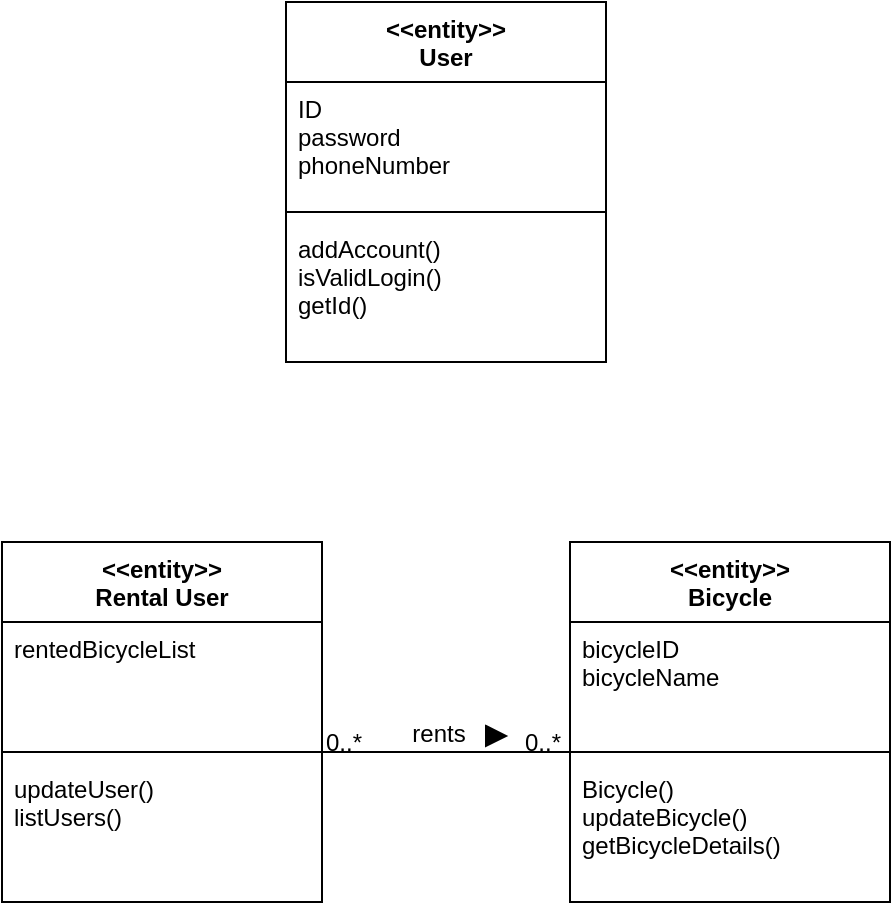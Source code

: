 <mxfile version="27.0.6" pages="2">
  <diagram id="C5RBs43oDa-KdzZeNtuy" name="entity">
    <mxGraphModel dx="940" dy="747" grid="1" gridSize="10" guides="1" tooltips="1" connect="1" arrows="1" fold="1" page="1" pageScale="1" pageWidth="827" pageHeight="1169" math="0" shadow="0">
      <root>
        <mxCell id="WIyWlLk6GJQsqaUBKTNV-0" />
        <mxCell id="WIyWlLk6GJQsqaUBKTNV-1" parent="WIyWlLk6GJQsqaUBKTNV-0" />
        <mxCell id="zkfFHV4jXpPFQw0GAbJ--0" value="&lt;&lt;entity&gt;&gt;&#xa;User" style="swimlane;fontStyle=1;align=center;verticalAlign=middle;childLayout=stackLayout;horizontal=1;startSize=40;horizontalStack=0;resizeParent=1;resizeLast=0;collapsible=1;marginBottom=0;rounded=0;shadow=0;strokeWidth=1;swimlaneLine=1;" parent="WIyWlLk6GJQsqaUBKTNV-1" vertex="1">
          <mxGeometry x="220" y="120" width="160" height="180" as="geometry">
            <mxRectangle x="220" y="120" width="160" height="26" as="alternateBounds" />
          </mxGeometry>
        </mxCell>
        <mxCell id="zkfFHV4jXpPFQw0GAbJ--1" value="ID&#xa;password&#xa;phoneNumber" style="text;align=left;verticalAlign=top;spacingLeft=4;spacingRight=4;overflow=hidden;rotatable=0;points=[[0,0.5],[1,0.5]];portConstraint=eastwest;" parent="zkfFHV4jXpPFQw0GAbJ--0" vertex="1">
          <mxGeometry y="40" width="160" height="60" as="geometry" />
        </mxCell>
        <mxCell id="zkfFHV4jXpPFQw0GAbJ--4" value="" style="line;html=1;strokeWidth=1;align=left;verticalAlign=middle;spacingTop=-1;spacingLeft=3;spacingRight=3;rotatable=0;labelPosition=right;points=[];portConstraint=eastwest;" parent="zkfFHV4jXpPFQw0GAbJ--0" vertex="1">
          <mxGeometry y="100" width="160" height="10" as="geometry" />
        </mxCell>
        <mxCell id="zkfFHV4jXpPFQw0GAbJ--5" value="addAccount()&#xa;isValidLogin()&#xa;getId()" style="text;align=left;verticalAlign=top;spacingLeft=4;spacingRight=4;overflow=hidden;rotatable=0;points=[[0,0.5],[1,0.5]];portConstraint=eastwest;" parent="zkfFHV4jXpPFQw0GAbJ--0" vertex="1">
          <mxGeometry y="110" width="160" height="70" as="geometry" />
        </mxCell>
        <mxCell id="zkfFHV4jXpPFQw0GAbJ--26" value="" style="endArrow=none;shadow=0;strokeWidth=1;rounded=0;curved=0;endFill=1;edgeStyle=elbowEdgeStyle;elbow=vertical;startFill=0;" parent="WIyWlLk6GJQsqaUBKTNV-1" edge="1">
          <mxGeometry x="0.5" y="41" relative="1" as="geometry">
            <mxPoint x="238.0" y="495" as="sourcePoint" />
            <mxPoint x="366" y="495" as="targetPoint" />
            <mxPoint x="-40" y="32" as="offset" />
          </mxGeometry>
        </mxCell>
        <mxCell id="zkfFHV4jXpPFQw0GAbJ--27" value="0..*" style="resizable=0;align=left;verticalAlign=bottom;labelBackgroundColor=none;fontSize=12;" parent="zkfFHV4jXpPFQw0GAbJ--26" connectable="0" vertex="1">
          <mxGeometry x="-1" relative="1" as="geometry">
            <mxPoint y="4" as="offset" />
          </mxGeometry>
        </mxCell>
        <mxCell id="zkfFHV4jXpPFQw0GAbJ--28" value="0..*" style="resizable=0;align=right;verticalAlign=bottom;labelBackgroundColor=none;fontSize=12;" parent="zkfFHV4jXpPFQw0GAbJ--26" connectable="0" vertex="1">
          <mxGeometry x="1" relative="1" as="geometry">
            <mxPoint x="-7" y="4" as="offset" />
          </mxGeometry>
        </mxCell>
        <mxCell id="zkfFHV4jXpPFQw0GAbJ--29" value="rents" style="text;html=1;resizable=0;points=[];;align=center;verticalAlign=middle;labelBackgroundColor=none;rounded=0;shadow=0;strokeWidth=1;fontSize=12;" parent="zkfFHV4jXpPFQw0GAbJ--26" vertex="1" connectable="0">
          <mxGeometry x="0.5" y="49" relative="1" as="geometry">
            <mxPoint x="-38" y="40" as="offset" />
          </mxGeometry>
        </mxCell>
        <mxCell id="eJEOHOmhZw0GWHuf_ezo-0" value="&lt;&lt;entity&gt;&gt;&#xa;Bicycle" style="swimlane;fontStyle=1;align=center;verticalAlign=middle;childLayout=stackLayout;horizontal=1;startSize=40;horizontalStack=0;resizeParent=1;resizeLast=0;collapsible=1;marginBottom=0;rounded=0;shadow=0;strokeWidth=1;swimlaneLine=1;" vertex="1" parent="WIyWlLk6GJQsqaUBKTNV-1">
          <mxGeometry x="362" y="390" width="160" height="180" as="geometry">
            <mxRectangle x="220" y="120" width="160" height="26" as="alternateBounds" />
          </mxGeometry>
        </mxCell>
        <mxCell id="eJEOHOmhZw0GWHuf_ezo-1" value="bicycleID&#xa;bicycleName&#xa;" style="text;align=left;verticalAlign=top;spacingLeft=4;spacingRight=4;overflow=hidden;rotatable=0;points=[[0,0.5],[1,0.5]];portConstraint=eastwest;" vertex="1" parent="eJEOHOmhZw0GWHuf_ezo-0">
          <mxGeometry y="40" width="160" height="60" as="geometry" />
        </mxCell>
        <mxCell id="eJEOHOmhZw0GWHuf_ezo-2" value="" style="line;html=1;strokeWidth=1;align=left;verticalAlign=middle;spacingTop=-1;spacingLeft=3;spacingRight=3;rotatable=0;labelPosition=right;points=[];portConstraint=eastwest;" vertex="1" parent="eJEOHOmhZw0GWHuf_ezo-0">
          <mxGeometry y="100" width="160" height="10" as="geometry" />
        </mxCell>
        <mxCell id="eJEOHOmhZw0GWHuf_ezo-3" value="Bicycle()&#xa;updateBicycle()&#xa;getBicycleDetails()" style="text;align=left;verticalAlign=top;spacingLeft=4;spacingRight=4;overflow=hidden;rotatable=0;points=[[0,0.5],[1,0.5]];portConstraint=eastwest;" vertex="1" parent="eJEOHOmhZw0GWHuf_ezo-0">
          <mxGeometry y="110" width="160" height="64" as="geometry" />
        </mxCell>
        <mxCell id="eJEOHOmhZw0GWHuf_ezo-9" value="&lt;&lt;entity&gt;&gt;&#xa;Rental User" style="swimlane;fontStyle=1;align=center;verticalAlign=middle;childLayout=stackLayout;horizontal=1;startSize=40;horizontalStack=0;resizeParent=1;resizeLast=0;collapsible=1;marginBottom=0;rounded=0;shadow=0;strokeWidth=1;swimlaneLine=1;" vertex="1" parent="WIyWlLk6GJQsqaUBKTNV-1">
          <mxGeometry x="78" y="390" width="160" height="180" as="geometry">
            <mxRectangle x="220" y="120" width="160" height="26" as="alternateBounds" />
          </mxGeometry>
        </mxCell>
        <mxCell id="eJEOHOmhZw0GWHuf_ezo-10" value="rentedBicycleList" style="text;align=left;verticalAlign=top;spacingLeft=4;spacingRight=4;overflow=hidden;rotatable=0;points=[[0,0.5],[1,0.5]];portConstraint=eastwest;" vertex="1" parent="eJEOHOmhZw0GWHuf_ezo-9">
          <mxGeometry y="40" width="160" height="60" as="geometry" />
        </mxCell>
        <mxCell id="eJEOHOmhZw0GWHuf_ezo-11" value="" style="line;html=1;strokeWidth=1;align=left;verticalAlign=middle;spacingTop=-1;spacingLeft=3;spacingRight=3;rotatable=0;labelPosition=right;points=[];portConstraint=eastwest;" vertex="1" parent="eJEOHOmhZw0GWHuf_ezo-9">
          <mxGeometry y="100" width="160" height="10" as="geometry" />
        </mxCell>
        <mxCell id="eJEOHOmhZw0GWHuf_ezo-12" value="updateUser()&#xa;listUsers()" style="text;align=left;verticalAlign=top;spacingLeft=4;spacingRight=4;overflow=hidden;rotatable=0;points=[[0,0.5],[1,0.5]];portConstraint=eastwest;" vertex="1" parent="eJEOHOmhZw0GWHuf_ezo-9">
          <mxGeometry y="110" width="160" height="64" as="geometry" />
        </mxCell>
        <mxCell id="eJEOHOmhZw0GWHuf_ezo-20" value="" style="triangle;whiteSpace=wrap;html=1;labelBackgroundColor=#000000;fontColor=#000000;labelBorderColor=none;textShadow=0;fillColor=#000000;" vertex="1" parent="WIyWlLk6GJQsqaUBKTNV-1">
          <mxGeometry x="320" y="482" width="10" height="10" as="geometry" />
        </mxCell>
      </root>
    </mxGraphModel>
  </diagram>
  <diagram id="1L6Z_a9Ht2Otw7C-oeng" name="페이지-2">
    <mxGraphModel dx="564" dy="448" grid="1" gridSize="10" guides="1" tooltips="1" connect="1" arrows="1" fold="1" page="1" pageScale="1" pageWidth="827" pageHeight="1169" math="0" shadow="0">
      <root>
        <mxCell id="0" />
        <mxCell id="1" parent="0" />
        <mxCell id="iZYlCbbGQmCyfS-lcS2z-1" value="&amp;lt;&amp;lt;boundary&amp;gt;&amp;gt;&lt;div&gt;SignInUI&lt;/div&gt;" style="swimlane;fontStyle=1;align=center;verticalAlign=top;childLayout=stackLayout;horizontal=1;startSize=40;horizontalStack=0;resizeParent=1;resizeParentMax=0;resizeLast=0;collapsible=1;marginBottom=0;whiteSpace=wrap;html=1;" vertex="1" parent="1">
          <mxGeometry x="30" y="30" width="140" height="90" as="geometry" />
        </mxCell>
        <mxCell id="iZYlCbbGQmCyfS-lcS2z-3" value="" style="line;strokeWidth=1;fillColor=none;align=left;verticalAlign=middle;spacingTop=-1;spacingLeft=3;spacingRight=3;rotatable=0;labelPosition=right;points=[];portConstraint=eastwest;strokeColor=inherit;" vertex="1" parent="iZYlCbbGQmCyfS-lcS2z-1">
          <mxGeometry y="40" width="140" height="8" as="geometry" />
        </mxCell>
        <mxCell id="iZYlCbbGQmCyfS-lcS2z-4" value="startInterface()&lt;div&gt;insertInfo()&lt;/div&gt;" style="text;strokeColor=none;fillColor=none;align=left;verticalAlign=top;spacingLeft=4;spacingRight=4;overflow=hidden;rotatable=0;points=[[0,0.5],[1,0.5]];portConstraint=eastwest;whiteSpace=wrap;html=1;" vertex="1" parent="iZYlCbbGQmCyfS-lcS2z-1">
          <mxGeometry y="48" width="140" height="42" as="geometry" />
        </mxCell>
        <mxCell id="iZYlCbbGQmCyfS-lcS2z-5" value="&amp;lt;&amp;lt;control&amp;gt;&amp;gt;&lt;div&gt;SignIn&lt;/div&gt;" style="swimlane;fontStyle=1;align=center;verticalAlign=top;childLayout=stackLayout;horizontal=1;startSize=40;horizontalStack=0;resizeParent=1;resizeParentMax=0;resizeLast=0;collapsible=1;marginBottom=0;whiteSpace=wrap;html=1;" vertex="1" parent="1">
          <mxGeometry x="30" y="130" width="140" height="90" as="geometry" />
        </mxCell>
        <mxCell id="iZYlCbbGQmCyfS-lcS2z-6" value="" style="line;strokeWidth=1;fillColor=none;align=left;verticalAlign=middle;spacingTop=-1;spacingLeft=3;spacingRight=3;rotatable=0;labelPosition=right;points=[];portConstraint=eastwest;strokeColor=inherit;" vertex="1" parent="iZYlCbbGQmCyfS-lcS2z-5">
          <mxGeometry y="40" width="140" height="8" as="geometry" />
        </mxCell>
        <mxCell id="iZYlCbbGQmCyfS-lcS2z-7" value="signIn()" style="text;strokeColor=none;fillColor=none;align=left;verticalAlign=top;spacingLeft=4;spacingRight=4;overflow=hidden;rotatable=0;points=[[0,0.5],[1,0.5]];portConstraint=eastwest;whiteSpace=wrap;html=1;" vertex="1" parent="iZYlCbbGQmCyfS-lcS2z-5">
          <mxGeometry y="48" width="140" height="42" as="geometry" />
        </mxCell>
        <mxCell id="Avh7D5PiclaUAekQ9QoR-1" value="&amp;lt;&amp;lt;boundary&amp;gt;&amp;gt;&lt;div&gt;LoginUI&lt;/div&gt;" style="swimlane;fontStyle=1;align=center;verticalAlign=top;childLayout=stackLayout;horizontal=1;startSize=40;horizontalStack=0;resizeParent=1;resizeParentMax=0;resizeLast=0;collapsible=1;marginBottom=0;whiteSpace=wrap;html=1;" vertex="1" parent="1">
          <mxGeometry x="180" y="30" width="140" height="90" as="geometry" />
        </mxCell>
        <mxCell id="Avh7D5PiclaUAekQ9QoR-2" value="" style="line;strokeWidth=1;fillColor=none;align=left;verticalAlign=middle;spacingTop=-1;spacingLeft=3;spacingRight=3;rotatable=0;labelPosition=right;points=[];portConstraint=eastwest;strokeColor=inherit;" vertex="1" parent="Avh7D5PiclaUAekQ9QoR-1">
          <mxGeometry y="40" width="140" height="8" as="geometry" />
        </mxCell>
        <mxCell id="Avh7D5PiclaUAekQ9QoR-3" value="startInterface()&lt;div&gt;insertInfo()&lt;/div&gt;" style="text;strokeColor=none;fillColor=none;align=left;verticalAlign=top;spacingLeft=4;spacingRight=4;overflow=hidden;rotatable=0;points=[[0,0.5],[1,0.5]];portConstraint=eastwest;whiteSpace=wrap;html=1;" vertex="1" parent="Avh7D5PiclaUAekQ9QoR-1">
          <mxGeometry y="48" width="140" height="42" as="geometry" />
        </mxCell>
        <mxCell id="Avh7D5PiclaUAekQ9QoR-4" value="&amp;lt;&amp;lt;control&amp;gt;&amp;gt;&lt;div&gt;Login&lt;/div&gt;" style="swimlane;fontStyle=1;align=center;verticalAlign=top;childLayout=stackLayout;horizontal=1;startSize=40;horizontalStack=0;resizeParent=1;resizeParentMax=0;resizeLast=0;collapsible=1;marginBottom=0;whiteSpace=wrap;html=1;" vertex="1" parent="1">
          <mxGeometry x="180" y="130" width="140" height="90" as="geometry" />
        </mxCell>
        <mxCell id="Avh7D5PiclaUAekQ9QoR-5" value="" style="line;strokeWidth=1;fillColor=none;align=left;verticalAlign=middle;spacingTop=-1;spacingLeft=3;spacingRight=3;rotatable=0;labelPosition=right;points=[];portConstraint=eastwest;strokeColor=inherit;" vertex="1" parent="Avh7D5PiclaUAekQ9QoR-4">
          <mxGeometry y="40" width="140" height="8" as="geometry" />
        </mxCell>
        <mxCell id="Avh7D5PiclaUAekQ9QoR-6" value="login()" style="text;strokeColor=none;fillColor=none;align=left;verticalAlign=top;spacingLeft=4;spacingRight=4;overflow=hidden;rotatable=0;points=[[0,0.5],[1,0.5]];portConstraint=eastwest;whiteSpace=wrap;html=1;" vertex="1" parent="Avh7D5PiclaUAekQ9QoR-4">
          <mxGeometry y="48" width="140" height="42" as="geometry" />
        </mxCell>
        <mxCell id="eBX796nyfltBrwidPIKb-1" value="&amp;lt;&amp;lt;boundary&amp;gt;&amp;gt;&lt;div&gt;LogoutUI&lt;/div&gt;" style="swimlane;fontStyle=1;align=center;verticalAlign=top;childLayout=stackLayout;horizontal=1;startSize=40;horizontalStack=0;resizeParent=1;resizeParentMax=0;resizeLast=0;collapsible=1;marginBottom=0;whiteSpace=wrap;html=1;" vertex="1" parent="1">
          <mxGeometry x="330" y="30" width="140" height="90" as="geometry" />
        </mxCell>
        <mxCell id="eBX796nyfltBrwidPIKb-2" value="" style="line;strokeWidth=1;fillColor=none;align=left;verticalAlign=middle;spacingTop=-1;spacingLeft=3;spacingRight=3;rotatable=0;labelPosition=right;points=[];portConstraint=eastwest;strokeColor=inherit;" vertex="1" parent="eBX796nyfltBrwidPIKb-1">
          <mxGeometry y="40" width="140" height="8" as="geometry" />
        </mxCell>
        <mxCell id="eBX796nyfltBrwidPIKb-3" value="startInterface()&lt;div&gt;selectLogout()&lt;/div&gt;" style="text;strokeColor=none;fillColor=none;align=left;verticalAlign=top;spacingLeft=4;spacingRight=4;overflow=hidden;rotatable=0;points=[[0,0.5],[1,0.5]];portConstraint=eastwest;whiteSpace=wrap;html=1;" vertex="1" parent="eBX796nyfltBrwidPIKb-1">
          <mxGeometry y="48" width="140" height="42" as="geometry" />
        </mxCell>
        <mxCell id="eBX796nyfltBrwidPIKb-4" value="&amp;lt;&amp;lt;control&amp;gt;&amp;gt;&lt;div&gt;Logout&lt;/div&gt;" style="swimlane;fontStyle=1;align=center;verticalAlign=top;childLayout=stackLayout;horizontal=1;startSize=40;horizontalStack=0;resizeParent=1;resizeParentMax=0;resizeLast=0;collapsible=1;marginBottom=0;whiteSpace=wrap;html=1;" vertex="1" parent="1">
          <mxGeometry x="330" y="130" width="140" height="90" as="geometry" />
        </mxCell>
        <mxCell id="eBX796nyfltBrwidPIKb-5" value="" style="line;strokeWidth=1;fillColor=none;align=left;verticalAlign=middle;spacingTop=-1;spacingLeft=3;spacingRight=3;rotatable=0;labelPosition=right;points=[];portConstraint=eastwest;strokeColor=inherit;" vertex="1" parent="eBX796nyfltBrwidPIKb-4">
          <mxGeometry y="40" width="140" height="8" as="geometry" />
        </mxCell>
        <mxCell id="eBX796nyfltBrwidPIKb-6" value="logout()" style="text;strokeColor=none;fillColor=none;align=left;verticalAlign=top;spacingLeft=4;spacingRight=4;overflow=hidden;rotatable=0;points=[[0,0.5],[1,0.5]];portConstraint=eastwest;whiteSpace=wrap;html=1;" vertex="1" parent="eBX796nyfltBrwidPIKb-4">
          <mxGeometry y="48" width="140" height="42" as="geometry" />
        </mxCell>
        <mxCell id="vk9QtpDxhaXhyXYiGTiw-1" value="&amp;lt;&amp;lt;boundary&amp;gt;&amp;gt;&lt;div&gt;AddBicycleUI&lt;/div&gt;" style="swimlane;fontStyle=1;align=center;verticalAlign=top;childLayout=stackLayout;horizontal=1;startSize=40;horizontalStack=0;resizeParent=1;resizeParentMax=0;resizeLast=0;collapsible=1;marginBottom=0;whiteSpace=wrap;html=1;" vertex="1" parent="1">
          <mxGeometry x="30" y="250" width="140" height="90" as="geometry" />
        </mxCell>
        <mxCell id="vk9QtpDxhaXhyXYiGTiw-2" value="" style="line;strokeWidth=1;fillColor=none;align=left;verticalAlign=middle;spacingTop=-1;spacingLeft=3;spacingRight=3;rotatable=0;labelPosition=right;points=[];portConstraint=eastwest;strokeColor=inherit;" vertex="1" parent="vk9QtpDxhaXhyXYiGTiw-1">
          <mxGeometry y="40" width="140" height="8" as="geometry" />
        </mxCell>
        <mxCell id="vk9QtpDxhaXhyXYiGTiw-3" value="startInterface()&lt;div&gt;insertBicycleInfo()&lt;/div&gt;" style="text;strokeColor=none;fillColor=none;align=left;verticalAlign=top;spacingLeft=4;spacingRight=4;overflow=hidden;rotatable=0;points=[[0,0.5],[1,0.5]];portConstraint=eastwest;whiteSpace=wrap;html=1;" vertex="1" parent="vk9QtpDxhaXhyXYiGTiw-1">
          <mxGeometry y="48" width="140" height="42" as="geometry" />
        </mxCell>
        <mxCell id="vk9QtpDxhaXhyXYiGTiw-4" value="&amp;lt;&amp;lt;control&amp;gt;&amp;gt;&lt;div&gt;AddBicycle&lt;/div&gt;" style="swimlane;fontStyle=1;align=center;verticalAlign=top;childLayout=stackLayout;horizontal=1;startSize=40;horizontalStack=0;resizeParent=1;resizeParentMax=0;resizeLast=0;collapsible=1;marginBottom=0;whiteSpace=wrap;html=1;" vertex="1" parent="1">
          <mxGeometry x="30" y="350" width="140" height="90" as="geometry" />
        </mxCell>
        <mxCell id="vk9QtpDxhaXhyXYiGTiw-5" value="" style="line;strokeWidth=1;fillColor=none;align=left;verticalAlign=middle;spacingTop=-1;spacingLeft=3;spacingRight=3;rotatable=0;labelPosition=right;points=[];portConstraint=eastwest;strokeColor=inherit;" vertex="1" parent="vk9QtpDxhaXhyXYiGTiw-4">
          <mxGeometry y="40" width="140" height="8" as="geometry" />
        </mxCell>
        <mxCell id="vk9QtpDxhaXhyXYiGTiw-6" value="addBicycle()" style="text;strokeColor=none;fillColor=none;align=left;verticalAlign=top;spacingLeft=4;spacingRight=4;overflow=hidden;rotatable=0;points=[[0,0.5],[1,0.5]];portConstraint=eastwest;whiteSpace=wrap;html=1;" vertex="1" parent="vk9QtpDxhaXhyXYiGTiw-4">
          <mxGeometry y="48" width="140" height="42" as="geometry" />
        </mxCell>
        <mxCell id="A2f6Qf0F1H0qFZBVuSbX-1" value="&amp;lt;&amp;lt;boundary&amp;gt;&amp;gt;&lt;div&gt;RentBicycleUI&lt;/div&gt;" style="swimlane;fontStyle=1;align=center;verticalAlign=top;childLayout=stackLayout;horizontal=1;startSize=40;horizontalStack=0;resizeParent=1;resizeParentMax=0;resizeLast=0;collapsible=1;marginBottom=0;whiteSpace=wrap;html=1;" vertex="1" parent="1">
          <mxGeometry x="180" y="250" width="140" height="90" as="geometry" />
        </mxCell>
        <mxCell id="A2f6Qf0F1H0qFZBVuSbX-2" value="" style="line;strokeWidth=1;fillColor=none;align=left;verticalAlign=middle;spacingTop=-1;spacingLeft=3;spacingRight=3;rotatable=0;labelPosition=right;points=[];portConstraint=eastwest;strokeColor=inherit;" vertex="1" parent="A2f6Qf0F1H0qFZBVuSbX-1">
          <mxGeometry y="40" width="140" height="8" as="geometry" />
        </mxCell>
        <mxCell id="A2f6Qf0F1H0qFZBVuSbX-3" value="startInterface()&lt;div&gt;selectBicycle()&lt;/div&gt;" style="text;strokeColor=none;fillColor=none;align=left;verticalAlign=top;spacingLeft=4;spacingRight=4;overflow=hidden;rotatable=0;points=[[0,0.5],[1,0.5]];portConstraint=eastwest;whiteSpace=wrap;html=1;" vertex="1" parent="A2f6Qf0F1H0qFZBVuSbX-1">
          <mxGeometry y="48" width="140" height="42" as="geometry" />
        </mxCell>
        <mxCell id="A2f6Qf0F1H0qFZBVuSbX-4" value="&amp;lt;&amp;lt;control&amp;gt;&amp;gt;&lt;div&gt;RentBicycle&lt;/div&gt;" style="swimlane;fontStyle=1;align=center;verticalAlign=top;childLayout=stackLayout;horizontal=1;startSize=40;horizontalStack=0;resizeParent=1;resizeParentMax=0;resizeLast=0;collapsible=1;marginBottom=0;whiteSpace=wrap;html=1;" vertex="1" parent="1">
          <mxGeometry x="180" y="350" width="140" height="90" as="geometry" />
        </mxCell>
        <mxCell id="A2f6Qf0F1H0qFZBVuSbX-5" value="" style="line;strokeWidth=1;fillColor=none;align=left;verticalAlign=middle;spacingTop=-1;spacingLeft=3;spacingRight=3;rotatable=0;labelPosition=right;points=[];portConstraint=eastwest;strokeColor=inherit;" vertex="1" parent="A2f6Qf0F1H0qFZBVuSbX-4">
          <mxGeometry y="40" width="140" height="8" as="geometry" />
        </mxCell>
        <mxCell id="A2f6Qf0F1H0qFZBVuSbX-6" value="rentBicycle()" style="text;strokeColor=none;fillColor=none;align=left;verticalAlign=top;spacingLeft=4;spacingRight=4;overflow=hidden;rotatable=0;points=[[0,0.5],[1,0.5]];portConstraint=eastwest;whiteSpace=wrap;html=1;" vertex="1" parent="A2f6Qf0F1H0qFZBVuSbX-4">
          <mxGeometry y="48" width="140" height="42" as="geometry" />
        </mxCell>
        <mxCell id="A2f6Qf0F1H0qFZBVuSbX-10" value="&amp;lt;&amp;lt;boundary&amp;gt;&amp;gt;&lt;div&gt;RentalBicycleDetailsUI&lt;/div&gt;" style="swimlane;fontStyle=1;align=center;verticalAlign=top;childLayout=stackLayout;horizontal=1;startSize=40;horizontalStack=0;resizeParent=1;resizeParentMax=0;resizeLast=0;collapsible=1;marginBottom=0;whiteSpace=wrap;html=1;" vertex="1" parent="1">
          <mxGeometry x="330" y="250" width="140" height="90" as="geometry" />
        </mxCell>
        <mxCell id="A2f6Qf0F1H0qFZBVuSbX-11" value="" style="line;strokeWidth=1;fillColor=none;align=left;verticalAlign=middle;spacingTop=-1;spacingLeft=3;spacingRight=3;rotatable=0;labelPosition=right;points=[];portConstraint=eastwest;strokeColor=inherit;" vertex="1" parent="A2f6Qf0F1H0qFZBVuSbX-10">
          <mxGeometry y="40" width="140" height="8" as="geometry" />
        </mxCell>
        <mxCell id="A2f6Qf0F1H0qFZBVuSbX-12" value="startInterface()&lt;div&gt;getRentalBicycle&lt;span style=&quot;background-color: transparent; color: light-dark(rgb(0, 0, 0), rgb(255, 255, 255));&quot;&gt;()&lt;/span&gt;&lt;/div&gt;" style="text;strokeColor=none;fillColor=none;align=left;verticalAlign=top;spacingLeft=4;spacingRight=4;overflow=hidden;rotatable=0;points=[[0,0.5],[1,0.5]];portConstraint=eastwest;whiteSpace=wrap;html=1;" vertex="1" parent="A2f6Qf0F1H0qFZBVuSbX-10">
          <mxGeometry y="48" width="140" height="42" as="geometry" />
        </mxCell>
        <mxCell id="A2f6Qf0F1H0qFZBVuSbX-13" value="&amp;lt;&amp;lt;control&amp;gt;&amp;gt;&lt;div&gt;RentalBicycleDetails&lt;/div&gt;" style="swimlane;fontStyle=1;align=center;verticalAlign=top;childLayout=stackLayout;horizontal=1;startSize=40;horizontalStack=0;resizeParent=1;resizeParentMax=0;resizeLast=0;collapsible=1;marginBottom=0;whiteSpace=wrap;html=1;" vertex="1" parent="1">
          <mxGeometry x="330" y="350" width="140" height="90" as="geometry" />
        </mxCell>
        <mxCell id="A2f6Qf0F1H0qFZBVuSbX-14" value="" style="line;strokeWidth=1;fillColor=none;align=left;verticalAlign=middle;spacingTop=-1;spacingLeft=3;spacingRight=3;rotatable=0;labelPosition=right;points=[];portConstraint=eastwest;strokeColor=inherit;" vertex="1" parent="A2f6Qf0F1H0qFZBVuSbX-13">
          <mxGeometry y="40" width="140" height="8" as="geometry" />
        </mxCell>
        <mxCell id="A2f6Qf0F1H0qFZBVuSbX-15" value="&lt;div&gt;getRentalBicycleList&lt;span style=&quot;background-color: transparent; color: light-dark(rgb(0, 0, 0), rgb(255, 255, 255));&quot;&gt;()&lt;/span&gt;&lt;/div&gt;" style="text;strokeColor=none;fillColor=none;align=left;verticalAlign=top;spacingLeft=4;spacingRight=4;overflow=hidden;rotatable=0;points=[[0,0.5],[1,0.5]];portConstraint=eastwest;whiteSpace=wrap;html=1;" vertex="1" parent="A2f6Qf0F1H0qFZBVuSbX-13">
          <mxGeometry y="48" width="140" height="42" as="geometry" />
        </mxCell>
        <mxCell id="CCSGCDWnofDxexN_mAxZ-1" value="&lt;&lt;entity&gt;&gt;&#xa;User" style="swimlane;fontStyle=1;align=center;verticalAlign=middle;childLayout=stackLayout;horizontal=1;startSize=40;horizontalStack=0;resizeParent=1;resizeLast=0;collapsible=1;marginBottom=0;rounded=0;shadow=0;strokeWidth=1;swimlaneLine=1;" vertex="1" parent="1">
          <mxGeometry x="190" y="585" width="160" height="170" as="geometry">
            <mxRectangle x="220" y="120" width="160" height="26" as="alternateBounds" />
          </mxGeometry>
        </mxCell>
        <mxCell id="CCSGCDWnofDxexN_mAxZ-2" value="ID&#xa;password&#xa;phoneNumber" style="text;align=left;verticalAlign=top;spacingLeft=4;spacingRight=4;overflow=hidden;rotatable=0;points=[[0,0.5],[1,0.5]];portConstraint=eastwest;" vertex="1" parent="CCSGCDWnofDxexN_mAxZ-1">
          <mxGeometry y="40" width="160" height="60" as="geometry" />
        </mxCell>
        <mxCell id="CCSGCDWnofDxexN_mAxZ-3" value="" style="line;html=1;strokeWidth=1;align=left;verticalAlign=middle;spacingTop=-1;spacingLeft=3;spacingRight=3;rotatable=0;labelPosition=right;points=[];portConstraint=eastwest;" vertex="1" parent="CCSGCDWnofDxexN_mAxZ-1">
          <mxGeometry y="100" width="160" height="10" as="geometry" />
        </mxCell>
        <mxCell id="CCSGCDWnofDxexN_mAxZ-4" value="addAccount()&#xa;isValidLogin()&#xa;getId()" style="text;align=left;verticalAlign=top;spacingLeft=4;spacingRight=4;overflow=hidden;rotatable=0;points=[[0,0.5],[1,0.5]];portConstraint=eastwest;" vertex="1" parent="CCSGCDWnofDxexN_mAxZ-1">
          <mxGeometry y="110" width="160" height="60" as="geometry" />
        </mxCell>
        <mxCell id="CCSGCDWnofDxexN_mAxZ-5" value="" style="endArrow=none;shadow=0;strokeWidth=1;rounded=0;curved=0;endFill=1;edgeStyle=elbowEdgeStyle;elbow=vertical;startFill=0;" edge="1" parent="1">
          <mxGeometry x="0.5" y="41" relative="1" as="geometry">
            <mxPoint x="220.0" y="895" as="sourcePoint" />
            <mxPoint x="348" y="895" as="targetPoint" />
            <mxPoint x="-40" y="32" as="offset" />
          </mxGeometry>
        </mxCell>
        <mxCell id="CCSGCDWnofDxexN_mAxZ-6" value="0..*" style="resizable=0;align=left;verticalAlign=bottom;labelBackgroundColor=none;fontSize=12;" connectable="0" vertex="1" parent="CCSGCDWnofDxexN_mAxZ-5">
          <mxGeometry x="-1" relative="1" as="geometry">
            <mxPoint y="4" as="offset" />
          </mxGeometry>
        </mxCell>
        <mxCell id="CCSGCDWnofDxexN_mAxZ-7" value="0..*" style="resizable=0;align=right;verticalAlign=bottom;labelBackgroundColor=none;fontSize=12;" connectable="0" vertex="1" parent="CCSGCDWnofDxexN_mAxZ-5">
          <mxGeometry x="1" relative="1" as="geometry">
            <mxPoint x="-7" y="4" as="offset" />
          </mxGeometry>
        </mxCell>
        <mxCell id="CCSGCDWnofDxexN_mAxZ-8" value="rents" style="text;html=1;resizable=0;points=[];;align=center;verticalAlign=middle;labelBackgroundColor=none;rounded=0;shadow=0;strokeWidth=1;fontSize=12;" vertex="1" connectable="0" parent="CCSGCDWnofDxexN_mAxZ-5">
          <mxGeometry x="0.5" y="49" relative="1" as="geometry">
            <mxPoint x="-38" y="40" as="offset" />
          </mxGeometry>
        </mxCell>
        <mxCell id="CCSGCDWnofDxexN_mAxZ-9" value="&lt;&lt;entity&gt;&gt;&#xa;Bicycle" style="swimlane;fontStyle=1;align=center;verticalAlign=middle;childLayout=stackLayout;horizontal=1;startSize=40;horizontalStack=0;resizeParent=1;resizeLast=0;collapsible=1;marginBottom=0;rounded=0;shadow=0;strokeWidth=1;swimlaneLine=1;" vertex="1" parent="1">
          <mxGeometry x="344" y="790" width="160" height="174" as="geometry">
            <mxRectangle x="220" y="120" width="160" height="26" as="alternateBounds" />
          </mxGeometry>
        </mxCell>
        <mxCell id="CCSGCDWnofDxexN_mAxZ-10" value="bicycleID&#xa;bicycleName&#xa;" style="text;align=left;verticalAlign=top;spacingLeft=4;spacingRight=4;overflow=hidden;rotatable=0;points=[[0,0.5],[1,0.5]];portConstraint=eastwest;" vertex="1" parent="CCSGCDWnofDxexN_mAxZ-9">
          <mxGeometry y="40" width="160" height="60" as="geometry" />
        </mxCell>
        <mxCell id="CCSGCDWnofDxexN_mAxZ-11" value="" style="line;html=1;strokeWidth=1;align=left;verticalAlign=middle;spacingTop=-1;spacingLeft=3;spacingRight=3;rotatable=0;labelPosition=right;points=[];portConstraint=eastwest;" vertex="1" parent="CCSGCDWnofDxexN_mAxZ-9">
          <mxGeometry y="100" width="160" height="10" as="geometry" />
        </mxCell>
        <mxCell id="CCSGCDWnofDxexN_mAxZ-12" value="Bicycle()&#xa;updateBicycle()&#xa;getBicycleDetails()" style="text;align=left;verticalAlign=top;spacingLeft=4;spacingRight=4;overflow=hidden;rotatable=0;points=[[0,0.5],[1,0.5]];portConstraint=eastwest;" vertex="1" parent="CCSGCDWnofDxexN_mAxZ-9">
          <mxGeometry y="110" width="160" height="64" as="geometry" />
        </mxCell>
        <mxCell id="CCSGCDWnofDxexN_mAxZ-13" value="&lt;&lt;entity&gt;&gt;&#xa;Rental User" style="swimlane;fontStyle=1;align=center;verticalAlign=middle;childLayout=stackLayout;horizontal=1;startSize=40;horizontalStack=0;resizeParent=1;resizeLast=0;collapsible=1;marginBottom=0;rounded=0;shadow=0;strokeWidth=1;swimlaneLine=1;" vertex="1" parent="1">
          <mxGeometry x="60" y="790" width="160" height="174" as="geometry">
            <mxRectangle x="220" y="120" width="160" height="26" as="alternateBounds" />
          </mxGeometry>
        </mxCell>
        <mxCell id="CCSGCDWnofDxexN_mAxZ-14" value="rentedBicycleList" style="text;align=left;verticalAlign=top;spacingLeft=4;spacingRight=4;overflow=hidden;rotatable=0;points=[[0,0.5],[1,0.5]];portConstraint=eastwest;" vertex="1" parent="CCSGCDWnofDxexN_mAxZ-13">
          <mxGeometry y="40" width="160" height="60" as="geometry" />
        </mxCell>
        <mxCell id="CCSGCDWnofDxexN_mAxZ-15" value="" style="line;html=1;strokeWidth=1;align=left;verticalAlign=middle;spacingTop=-1;spacingLeft=3;spacingRight=3;rotatable=0;labelPosition=right;points=[];portConstraint=eastwest;" vertex="1" parent="CCSGCDWnofDxexN_mAxZ-13">
          <mxGeometry y="100" width="160" height="10" as="geometry" />
        </mxCell>
        <mxCell id="CCSGCDWnofDxexN_mAxZ-16" value="updateUser()&#xa;listUsers()" style="text;align=left;verticalAlign=top;spacingLeft=4;spacingRight=4;overflow=hidden;rotatable=0;points=[[0,0.5],[1,0.5]];portConstraint=eastwest;" vertex="1" parent="CCSGCDWnofDxexN_mAxZ-13">
          <mxGeometry y="110" width="160" height="64" as="geometry" />
        </mxCell>
        <mxCell id="CCSGCDWnofDxexN_mAxZ-17" value="" style="triangle;whiteSpace=wrap;html=1;labelBackgroundColor=#000000;fontColor=#000000;labelBorderColor=none;textShadow=0;fillColor=#000000;" vertex="1" parent="1">
          <mxGeometry x="302" y="882" width="10" height="10" as="geometry" />
        </mxCell>
      </root>
    </mxGraphModel>
  </diagram>
</mxfile>
